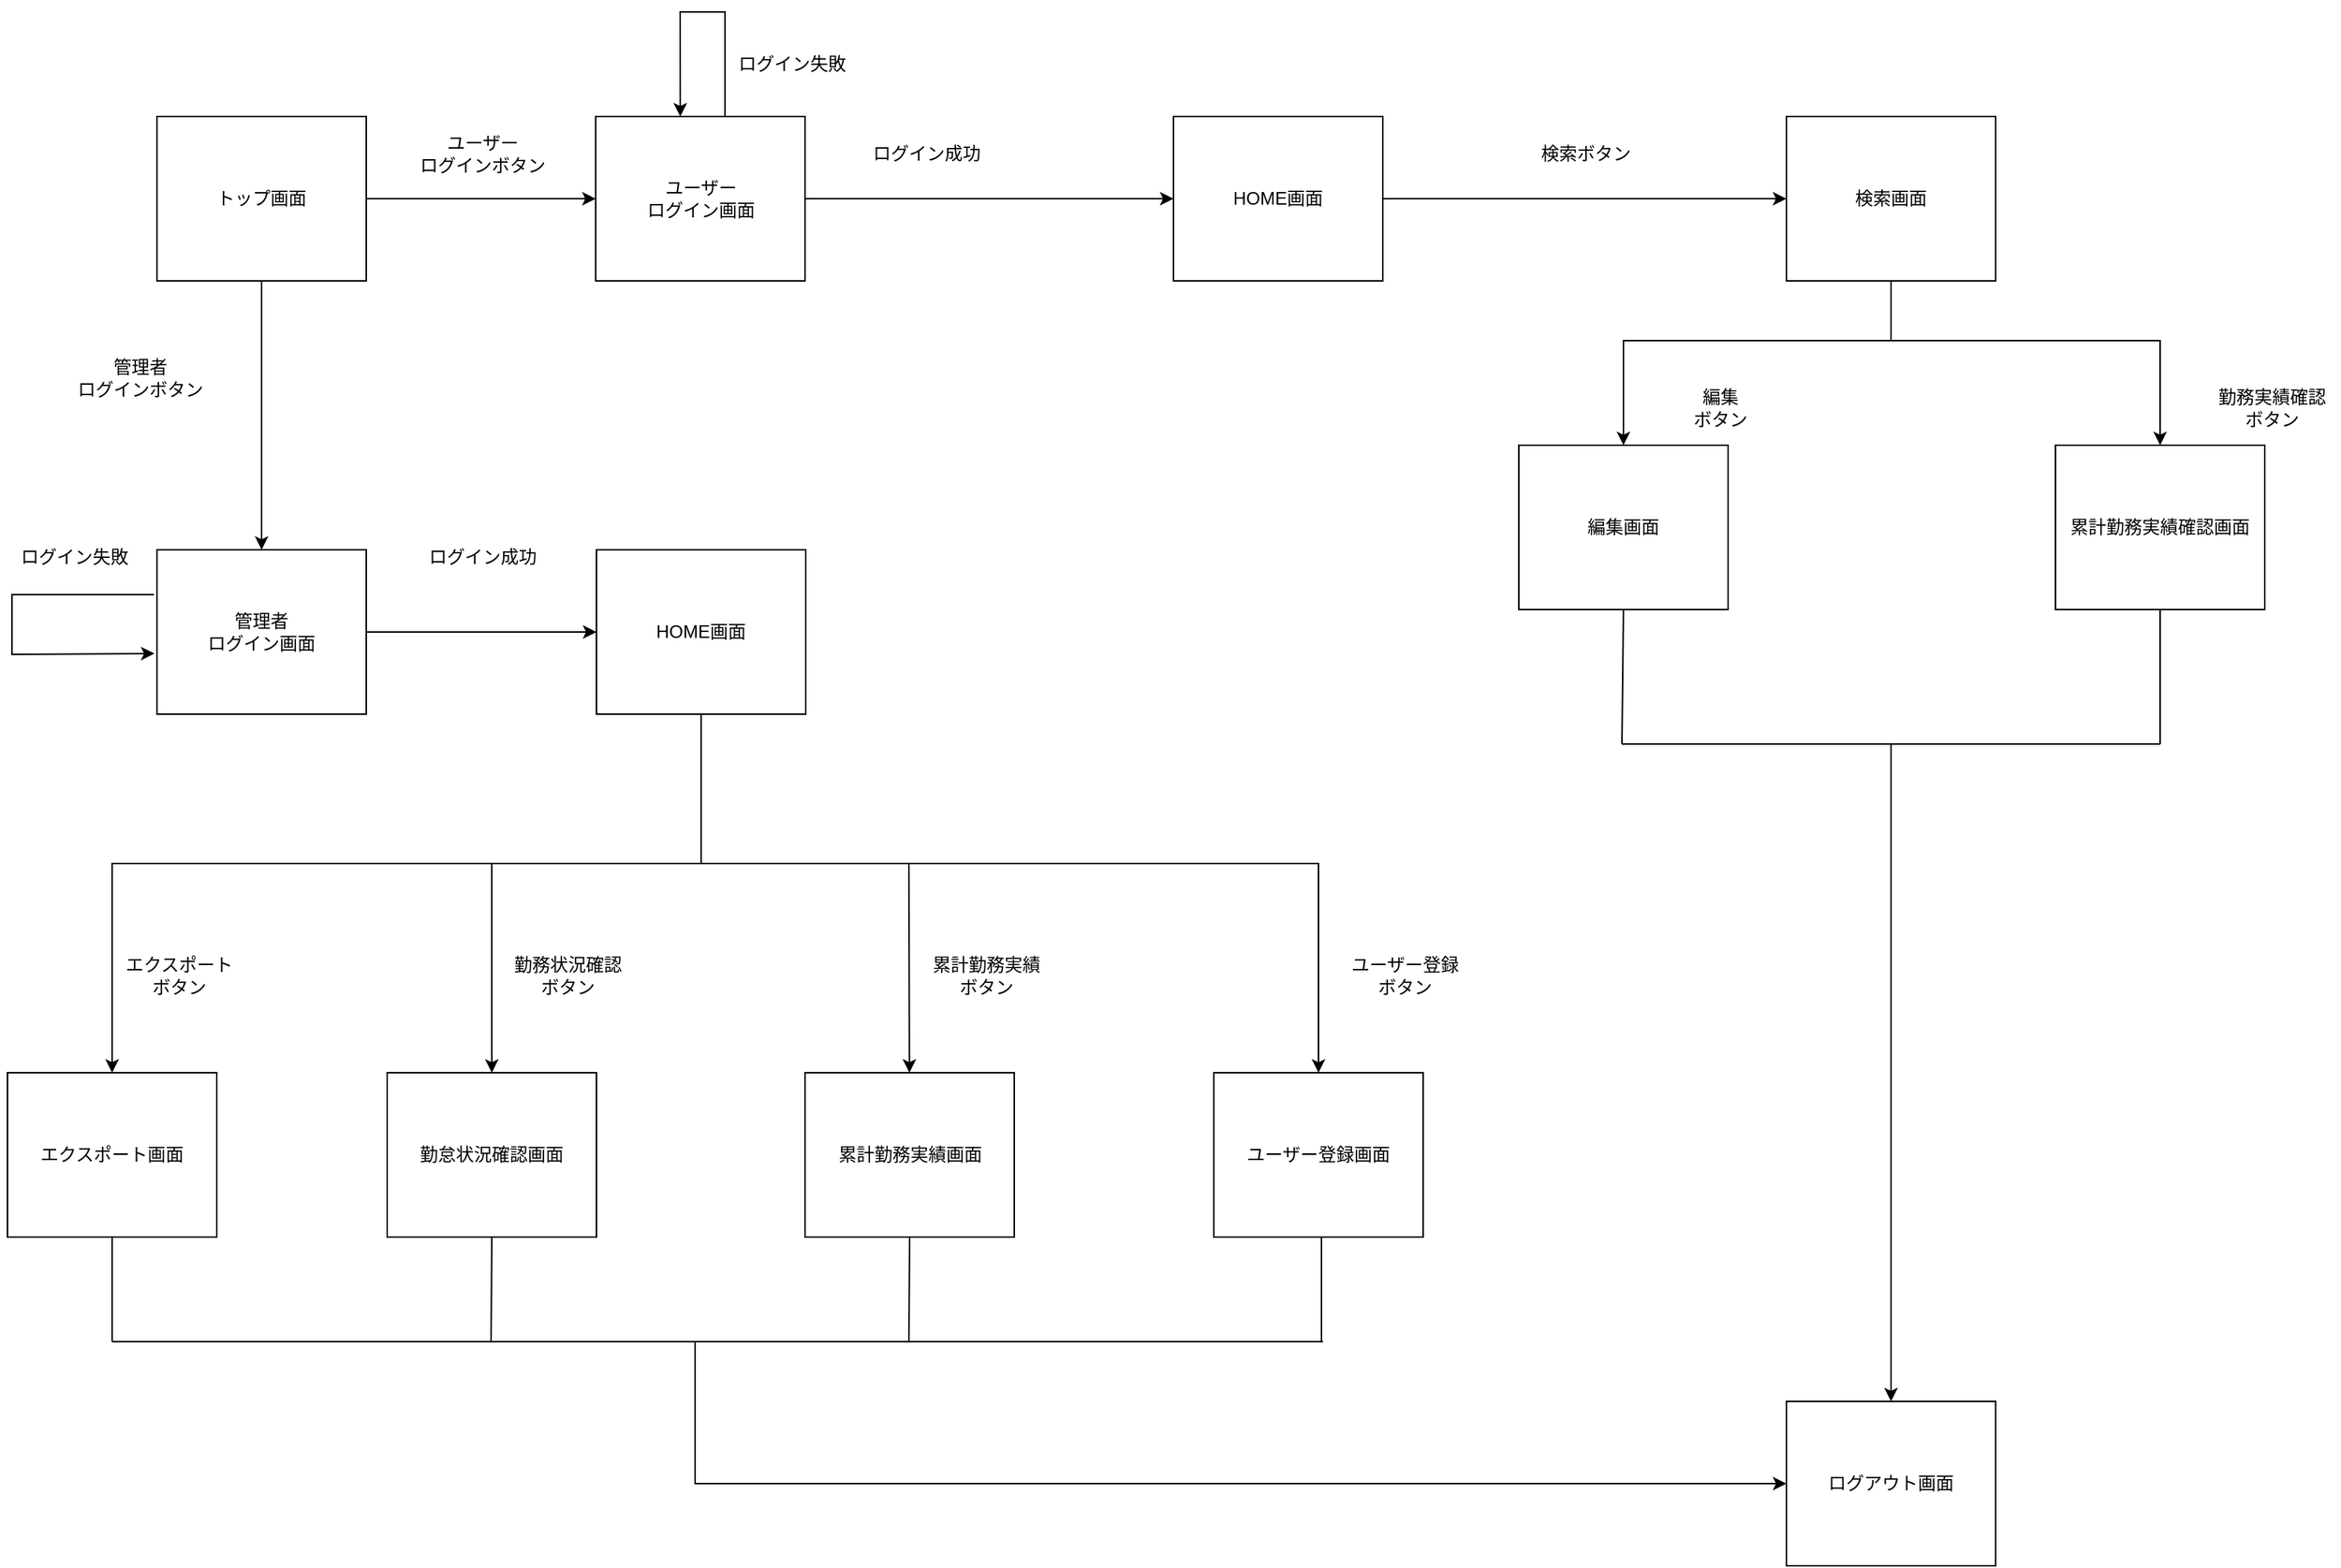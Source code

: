 <mxfile version="24.6.4" type="device" pages="2">
  <diagram name="画面遷移図" id="6nzInOUK7SrKYnWHOjUP">
    <mxGraphModel dx="1499" dy="655" grid="1" gridSize="10" guides="1" tooltips="1" connect="1" arrows="1" fold="1" page="1" pageScale="1" pageWidth="827" pageHeight="1169" math="0" shadow="0">
      <root>
        <mxCell id="0" />
        <mxCell id="1" parent="0" />
        <mxCell id="TRF8s5XP4Mn8EqwiA2At-4" value="" style="edgeStyle=orthogonalEdgeStyle;rounded=0;orthogonalLoop=1;jettySize=auto;html=1;" parent="1" source="TRF8s5XP4Mn8EqwiA2At-1" target="TRF8s5XP4Mn8EqwiA2At-3" edge="1">
          <mxGeometry relative="1" as="geometry" />
        </mxCell>
        <mxCell id="TRF8s5XP4Mn8EqwiA2At-6" value="" style="edgeStyle=orthogonalEdgeStyle;rounded=0;orthogonalLoop=1;jettySize=auto;html=1;" parent="1" source="TRF8s5XP4Mn8EqwiA2At-1" target="TRF8s5XP4Mn8EqwiA2At-5" edge="1">
          <mxGeometry relative="1" as="geometry" />
        </mxCell>
        <mxCell id="TRF8s5XP4Mn8EqwiA2At-1" value="&lt;font style=&quot;vertical-align: inherit;&quot;&gt;&lt;font style=&quot;vertical-align: inherit;&quot;&gt;トップ画面&lt;/font&gt;&lt;/font&gt;" style="rounded=0;whiteSpace=wrap;html=1;" parent="1" vertex="1">
          <mxGeometry x="120" y="90" width="140" height="110" as="geometry" />
        </mxCell>
        <mxCell id="TRF8s5XP4Mn8EqwiA2At-17" value="" style="edgeStyle=orthogonalEdgeStyle;rounded=0;orthogonalLoop=1;jettySize=auto;html=1;" parent="1" source="TRF8s5XP4Mn8EqwiA2At-3" target="TRF8s5XP4Mn8EqwiA2At-16" edge="1">
          <mxGeometry relative="1" as="geometry" />
        </mxCell>
        <mxCell id="TRF8s5XP4Mn8EqwiA2At-3" value="&lt;div&gt;&lt;font style=&quot;vertical-align: inherit;&quot;&gt;&lt;font style=&quot;vertical-align: inherit;&quot;&gt;&lt;font style=&quot;vertical-align: inherit;&quot;&gt;&lt;font style=&quot;vertical-align: inherit;&quot;&gt;&lt;font style=&quot;vertical-align: inherit;&quot;&gt;&lt;font style=&quot;vertical-align: inherit;&quot;&gt;&lt;font style=&quot;vertical-align: inherit;&quot;&gt;&lt;font style=&quot;vertical-align: inherit;&quot;&gt;管理者&lt;/font&gt;&lt;/font&gt;&lt;/font&gt;&lt;/font&gt;&lt;/font&gt;&lt;/font&gt;&lt;/font&gt;&lt;/font&gt;&lt;/div&gt;&lt;font style=&quot;vertical-align: inherit;&quot;&gt;&lt;font style=&quot;vertical-align: inherit;&quot;&gt;&lt;font style=&quot;vertical-align: inherit;&quot;&gt;&lt;font style=&quot;vertical-align: inherit;&quot;&gt;&lt;font style=&quot;vertical-align: inherit;&quot;&gt;&lt;font style=&quot;vertical-align: inherit;&quot;&gt;&lt;font style=&quot;vertical-align: inherit;&quot;&gt;&lt;font style=&quot;vertical-align: inherit;&quot;&gt;ログイン画面&lt;/font&gt;&lt;/font&gt;&lt;/font&gt;&lt;/font&gt;&lt;/font&gt;&lt;/font&gt;&lt;/font&gt;&lt;/font&gt;" style="rounded=0;whiteSpace=wrap;html=1;" parent="1" vertex="1">
          <mxGeometry x="120" y="380" width="140" height="110" as="geometry" />
        </mxCell>
        <mxCell id="TRF8s5XP4Mn8EqwiA2At-19" value="" style="edgeStyle=orthogonalEdgeStyle;rounded=0;orthogonalLoop=1;jettySize=auto;html=1;" parent="1" source="TRF8s5XP4Mn8EqwiA2At-5" target="TRF8s5XP4Mn8EqwiA2At-18" edge="1">
          <mxGeometry relative="1" as="geometry" />
        </mxCell>
        <mxCell id="TRF8s5XP4Mn8EqwiA2At-5" value="&lt;div&gt;ユーザー&lt;/div&gt;&lt;font style=&quot;vertical-align: inherit;&quot;&gt;&lt;font style=&quot;vertical-align: inherit;&quot;&gt;&lt;font style=&quot;vertical-align: inherit;&quot;&gt;&lt;font style=&quot;vertical-align: inherit;&quot;&gt;&lt;font style=&quot;vertical-align: inherit;&quot;&gt;&lt;font style=&quot;vertical-align: inherit;&quot;&gt;ログイン画面&lt;/font&gt;&lt;/font&gt;&lt;/font&gt;&lt;/font&gt;&lt;/font&gt;&lt;/font&gt;" style="rounded=0;whiteSpace=wrap;html=1;" parent="1" vertex="1">
          <mxGeometry x="413.5" y="90" width="140" height="110" as="geometry" />
        </mxCell>
        <mxCell id="TRF8s5XP4Mn8EqwiA2At-7" value="&lt;font style=&quot;vertical-align: inherit;&quot;&gt;&lt;font style=&quot;vertical-align: inherit;&quot;&gt;&lt;font style=&quot;vertical-align: inherit;&quot;&gt;&lt;font style=&quot;vertical-align: inherit;&quot;&gt;&lt;font style=&quot;vertical-align: inherit;&quot;&gt;&lt;font style=&quot;vertical-align: inherit;&quot;&gt;管理者&lt;/font&gt;&lt;/font&gt;&lt;/font&gt;&lt;/font&gt;&lt;/font&gt;&lt;/font&gt;&lt;div&gt;&lt;font style=&quot;vertical-align: inherit;&quot;&gt;&lt;font style=&quot;vertical-align: inherit;&quot;&gt;&lt;font style=&quot;vertical-align: inherit;&quot;&gt;&lt;font style=&quot;vertical-align: inherit;&quot;&gt;ログインボタン&lt;/font&gt;&lt;/font&gt;&lt;/font&gt;&lt;/font&gt;&lt;/div&gt;" style="text;html=1;align=center;verticalAlign=middle;whiteSpace=wrap;rounded=0;" parent="1" vertex="1">
          <mxGeometry x="64" y="250" width="90" height="30" as="geometry" />
        </mxCell>
        <mxCell id="TRF8s5XP4Mn8EqwiA2At-8" value="&lt;font style=&quot;vertical-align: inherit;&quot;&gt;&lt;font style=&quot;vertical-align: inherit;&quot;&gt;ユーザー&lt;/font&gt;&lt;/font&gt;&lt;br&gt;&lt;div&gt;&lt;font style=&quot;vertical-align: inherit;&quot;&gt;&lt;font style=&quot;vertical-align: inherit;&quot;&gt;&lt;font style=&quot;vertical-align: inherit;&quot;&gt;&lt;font style=&quot;vertical-align: inherit;&quot;&gt;&lt;font style=&quot;vertical-align: inherit;&quot;&gt;&lt;font style=&quot;vertical-align: inherit;&quot;&gt;ログインボタン&lt;/font&gt;&lt;/font&gt;&lt;/font&gt;&lt;/font&gt;&lt;/font&gt;&lt;/font&gt;&lt;/div&gt;" style="text;html=1;align=center;verticalAlign=middle;whiteSpace=wrap;rounded=0;" parent="1" vertex="1">
          <mxGeometry x="293" y="100" width="90" height="30" as="geometry" />
        </mxCell>
        <mxCell id="TRF8s5XP4Mn8EqwiA2At-10" value="" style="endArrow=classic;html=1;rounded=0;entryX=0.404;entryY=0;entryDx=0;entryDy=0;entryPerimeter=0;" parent="1" target="TRF8s5XP4Mn8EqwiA2At-5" edge="1">
          <mxGeometry width="50" height="50" relative="1" as="geometry">
            <mxPoint x="500" y="90" as="sourcePoint" />
            <mxPoint x="450" y="-50" as="targetPoint" />
            <Array as="points">
              <mxPoint x="500" y="20" />
              <mxPoint x="470" y="20" />
            </Array>
          </mxGeometry>
        </mxCell>
        <mxCell id="TRF8s5XP4Mn8EqwiA2At-11" value="&lt;div&gt;&lt;font style=&quot;vertical-align: inherit;&quot;&gt;&lt;font style=&quot;vertical-align: inherit;&quot;&gt;&lt;font style=&quot;vertical-align: inherit;&quot;&gt;&lt;font style=&quot;vertical-align: inherit;&quot;&gt;&lt;font style=&quot;vertical-align: inherit;&quot;&gt;&lt;font style=&quot;vertical-align: inherit;&quot;&gt;ログイン失敗&lt;/font&gt;&lt;/font&gt;&lt;/font&gt;&lt;/font&gt;&lt;/font&gt;&lt;/font&gt;&lt;/div&gt;" style="text;html=1;align=center;verticalAlign=middle;whiteSpace=wrap;rounded=0;" parent="1" vertex="1">
          <mxGeometry x="500" y="40" width="90" height="30" as="geometry" />
        </mxCell>
        <mxCell id="TRF8s5XP4Mn8EqwiA2At-13" value="&lt;div&gt;&lt;font style=&quot;vertical-align: inherit;&quot;&gt;&lt;font style=&quot;vertical-align: inherit;&quot;&gt;&lt;font style=&quot;vertical-align: inherit;&quot;&gt;&lt;font style=&quot;vertical-align: inherit;&quot;&gt;&lt;font style=&quot;vertical-align: inherit;&quot;&gt;&lt;font style=&quot;vertical-align: inherit;&quot;&gt;ログイン失敗&lt;/font&gt;&lt;/font&gt;&lt;/font&gt;&lt;/font&gt;&lt;/font&gt;&lt;/font&gt;&lt;/div&gt;" style="text;html=1;align=center;verticalAlign=middle;whiteSpace=wrap;rounded=0;" parent="1" vertex="1">
          <mxGeometry x="20" y="370" width="90" height="30" as="geometry" />
        </mxCell>
        <mxCell id="TRF8s5XP4Mn8EqwiA2At-15" value="" style="endArrow=classic;html=1;rounded=0;entryX=-0.012;entryY=0.631;entryDx=0;entryDy=0;entryPerimeter=0;" parent="1" target="TRF8s5XP4Mn8EqwiA2At-3" edge="1">
          <mxGeometry width="50" height="50" relative="1" as="geometry">
            <mxPoint x="118" y="410" as="sourcePoint" />
            <mxPoint x="120.0" y="403.55" as="targetPoint" />
            <Array as="points">
              <mxPoint x="23" y="410" />
              <mxPoint x="23" y="450" />
            </Array>
          </mxGeometry>
        </mxCell>
        <mxCell id="TRF8s5XP4Mn8EqwiA2At-16" value="HOME画面" style="rounded=0;whiteSpace=wrap;html=1;" parent="1" vertex="1">
          <mxGeometry x="414" y="380" width="140" height="110" as="geometry" />
        </mxCell>
        <mxCell id="TRF8s5XP4Mn8EqwiA2At-31" value="" style="edgeStyle=orthogonalEdgeStyle;rounded=0;orthogonalLoop=1;jettySize=auto;html=1;" parent="1" source="TRF8s5XP4Mn8EqwiA2At-18" target="TRF8s5XP4Mn8EqwiA2At-30" edge="1">
          <mxGeometry relative="1" as="geometry" />
        </mxCell>
        <mxCell id="TRF8s5XP4Mn8EqwiA2At-18" value="HOME画面" style="rounded=0;whiteSpace=wrap;html=1;" parent="1" vertex="1">
          <mxGeometry x="800" y="90" width="140" height="110" as="geometry" />
        </mxCell>
        <mxCell id="TRF8s5XP4Mn8EqwiA2At-20" value="エクスポート画面" style="rounded=0;whiteSpace=wrap;html=1;" parent="1" vertex="1">
          <mxGeometry x="20" y="730" width="140" height="110" as="geometry" />
        </mxCell>
        <mxCell id="TRF8s5XP4Mn8EqwiA2At-22" value="&lt;div&gt;&lt;font style=&quot;vertical-align: inherit;&quot;&gt;&lt;font style=&quot;vertical-align: inherit;&quot;&gt;&lt;font style=&quot;vertical-align: inherit;&quot;&gt;&lt;font style=&quot;vertical-align: inherit;&quot;&gt;&lt;font style=&quot;vertical-align: inherit;&quot;&gt;&lt;font style=&quot;vertical-align: inherit;&quot;&gt;エクスポート&lt;/font&gt;&lt;/font&gt;&lt;/font&gt;&lt;/font&gt;&lt;/font&gt;&lt;/font&gt;&lt;/div&gt;&lt;div&gt;&lt;font style=&quot;vertical-align: inherit;&quot;&gt;&lt;font style=&quot;vertical-align: inherit;&quot;&gt;&lt;font style=&quot;vertical-align: inherit;&quot;&gt;&lt;font style=&quot;vertical-align: inherit;&quot;&gt;&lt;font style=&quot;vertical-align: inherit;&quot;&gt;&lt;font style=&quot;vertical-align: inherit;&quot;&gt;ボタン&lt;/font&gt;&lt;/font&gt;&lt;/font&gt;&lt;/font&gt;&lt;/font&gt;&lt;/font&gt;&lt;/div&gt;" style="text;html=1;align=center;verticalAlign=middle;whiteSpace=wrap;rounded=0;" parent="1" vertex="1">
          <mxGeometry x="90" y="650" width="90" height="30" as="geometry" />
        </mxCell>
        <mxCell id="TRF8s5XP4Mn8EqwiA2At-23" value="&lt;font style=&quot;vertical-align: inherit;&quot;&gt;&lt;font style=&quot;vertical-align: inherit;&quot;&gt;累計勤務実績画面&lt;/font&gt;&lt;/font&gt;" style="rounded=0;whiteSpace=wrap;html=1;" parent="1" vertex="1">
          <mxGeometry x="553.5" y="730" width="140" height="110" as="geometry" />
        </mxCell>
        <mxCell id="TRF8s5XP4Mn8EqwiA2At-25" value="&lt;font style=&quot;vertical-align: inherit;&quot;&gt;&lt;font style=&quot;vertical-align: inherit;&quot;&gt;累計勤務実績&lt;/font&gt;&lt;/font&gt;&lt;div&gt;&lt;font style=&quot;vertical-align: inherit;&quot;&gt;&lt;font style=&quot;vertical-align: inherit;&quot;&gt;ボタン&lt;/font&gt;&lt;/font&gt;&lt;/div&gt;" style="text;html=1;align=center;verticalAlign=middle;whiteSpace=wrap;rounded=0;" parent="1" vertex="1">
          <mxGeometry x="630" y="650" width="90" height="30" as="geometry" />
        </mxCell>
        <mxCell id="TRF8s5XP4Mn8EqwiA2At-26" value="&lt;font style=&quot;vertical-align: inherit;&quot;&gt;&lt;font style=&quot;vertical-align: inherit;&quot;&gt;ユーザー登録画面&lt;/font&gt;&lt;/font&gt;" style="rounded=0;whiteSpace=wrap;html=1;" parent="1" vertex="1">
          <mxGeometry x="827" y="730" width="140" height="110" as="geometry" />
        </mxCell>
        <mxCell id="TRF8s5XP4Mn8EqwiA2At-28" value="&lt;div&gt;&lt;font style=&quot;vertical-align: inherit;&quot;&gt;&lt;font style=&quot;vertical-align: inherit;&quot;&gt;&lt;font style=&quot;vertical-align: inherit;&quot;&gt;&lt;font style=&quot;vertical-align: inherit;&quot;&gt;&lt;font style=&quot;vertical-align: inherit;&quot;&gt;&lt;font style=&quot;vertical-align: inherit;&quot;&gt;ログイン成功&lt;/font&gt;&lt;/font&gt;&lt;/font&gt;&lt;/font&gt;&lt;/font&gt;&lt;/font&gt;&lt;/div&gt;" style="text;html=1;align=center;verticalAlign=middle;whiteSpace=wrap;rounded=0;" parent="1" vertex="1">
          <mxGeometry x="590" y="100" width="90" height="30" as="geometry" />
        </mxCell>
        <mxCell id="TRF8s5XP4Mn8EqwiA2At-29" value="&lt;div&gt;&lt;font style=&quot;vertical-align: inherit;&quot;&gt;&lt;font style=&quot;vertical-align: inherit;&quot;&gt;&lt;font style=&quot;vertical-align: inherit;&quot;&gt;&lt;font style=&quot;vertical-align: inherit;&quot;&gt;&lt;font style=&quot;vertical-align: inherit;&quot;&gt;&lt;font style=&quot;vertical-align: inherit;&quot;&gt;ログイン成功&lt;/font&gt;&lt;/font&gt;&lt;/font&gt;&lt;/font&gt;&lt;/font&gt;&lt;/font&gt;&lt;/div&gt;" style="text;html=1;align=center;verticalAlign=middle;whiteSpace=wrap;rounded=0;" parent="1" vertex="1">
          <mxGeometry x="293" y="370" width="90" height="30" as="geometry" />
        </mxCell>
        <mxCell id="TRF8s5XP4Mn8EqwiA2At-30" value="検索画面" style="rounded=0;whiteSpace=wrap;html=1;" parent="1" vertex="1">
          <mxGeometry x="1210" y="90" width="140" height="110" as="geometry" />
        </mxCell>
        <mxCell id="TRF8s5XP4Mn8EqwiA2At-32" value="&lt;div&gt;&lt;font style=&quot;vertical-align: inherit;&quot;&gt;&lt;font style=&quot;vertical-align: inherit;&quot;&gt;&lt;font style=&quot;vertical-align: inherit;&quot;&gt;&lt;font style=&quot;vertical-align: inherit;&quot;&gt;&lt;font style=&quot;vertical-align: inherit;&quot;&gt;&lt;font style=&quot;vertical-align: inherit;&quot;&gt;検索ボタン&lt;/font&gt;&lt;/font&gt;&lt;/font&gt;&lt;/font&gt;&lt;/font&gt;&lt;/font&gt;&lt;/div&gt;" style="text;html=1;align=center;verticalAlign=middle;whiteSpace=wrap;rounded=0;" parent="1" vertex="1">
          <mxGeometry x="1031" y="100" width="90" height="30" as="geometry" />
        </mxCell>
        <mxCell id="TRF8s5XP4Mn8EqwiA2At-33" value="編集画面" style="rounded=0;whiteSpace=wrap;html=1;" parent="1" vertex="1">
          <mxGeometry x="1031" y="310" width="140" height="110" as="geometry" />
        </mxCell>
        <mxCell id="TRF8s5XP4Mn8EqwiA2At-34" value="&lt;font style=&quot;vertical-align: inherit;&quot;&gt;&lt;font style=&quot;vertical-align: inherit;&quot;&gt;累計勤務実績確認画面&lt;/font&gt;&lt;/font&gt;" style="rounded=0;whiteSpace=wrap;html=1;" parent="1" vertex="1">
          <mxGeometry x="1390" y="310" width="140" height="110" as="geometry" />
        </mxCell>
        <mxCell id="TRF8s5XP4Mn8EqwiA2At-35" value="" style="endArrow=classic;startArrow=classic;html=1;rounded=0;exitX=0.5;exitY=0;exitDx=0;exitDy=0;entryX=0.5;entryY=0;entryDx=0;entryDy=0;" parent="1" source="TRF8s5XP4Mn8EqwiA2At-33" target="TRF8s5XP4Mn8EqwiA2At-34" edge="1">
          <mxGeometry width="50" height="50" relative="1" as="geometry">
            <mxPoint x="720" y="460" as="sourcePoint" />
            <mxPoint x="770" y="410" as="targetPoint" />
            <Array as="points">
              <mxPoint x="1101" y="240" />
              <mxPoint x="1460" y="240" />
            </Array>
          </mxGeometry>
        </mxCell>
        <mxCell id="TRF8s5XP4Mn8EqwiA2At-36" value="" style="endArrow=none;html=1;rounded=0;entryX=0.5;entryY=1;entryDx=0;entryDy=0;" parent="1" target="TRF8s5XP4Mn8EqwiA2At-30" edge="1">
          <mxGeometry width="50" height="50" relative="1" as="geometry">
            <mxPoint x="1280" y="240" as="sourcePoint" />
            <mxPoint x="770" y="410" as="targetPoint" />
          </mxGeometry>
        </mxCell>
        <mxCell id="TRF8s5XP4Mn8EqwiA2At-37" value="" style="endArrow=classic;startArrow=classic;html=1;rounded=0;exitX=0.5;exitY=0;exitDx=0;exitDy=0;entryX=0.5;entryY=0;entryDx=0;entryDy=0;" parent="1" source="TRF8s5XP4Mn8EqwiA2At-20" target="TRF8s5XP4Mn8EqwiA2At-26" edge="1">
          <mxGeometry width="50" height="50" relative="1" as="geometry">
            <mxPoint x="440" y="570" as="sourcePoint" />
            <mxPoint x="490" y="520" as="targetPoint" />
            <Array as="points">
              <mxPoint x="90" y="590" />
              <mxPoint x="897" y="590" />
            </Array>
          </mxGeometry>
        </mxCell>
        <mxCell id="TRF8s5XP4Mn8EqwiA2At-39" value="&lt;div&gt;&lt;font style=&quot;vertical-align: inherit;&quot;&gt;&lt;font style=&quot;vertical-align: inherit;&quot;&gt;ユーザー登録&lt;/font&gt;&lt;/font&gt;&lt;/div&gt;&lt;div&gt;&lt;font style=&quot;vertical-align: inherit;&quot;&gt;&lt;font style=&quot;vertical-align: inherit;&quot;&gt;&lt;font style=&quot;vertical-align: inherit;&quot;&gt;&lt;font style=&quot;vertical-align: inherit;&quot;&gt;&lt;font style=&quot;vertical-align: inherit;&quot;&gt;&lt;font style=&quot;vertical-align: inherit;&quot;&gt;&lt;font style=&quot;vertical-align: inherit;&quot;&gt;&lt;font style=&quot;vertical-align: inherit;&quot;&gt;ボタン&lt;/font&gt;&lt;/font&gt;&lt;/font&gt;&lt;/font&gt;&lt;/font&gt;&lt;/font&gt;&lt;/font&gt;&lt;/font&gt;&lt;/div&gt;" style="text;html=1;align=center;verticalAlign=middle;whiteSpace=wrap;rounded=0;" parent="1" vertex="1">
          <mxGeometry x="910" y="650" width="90" height="30" as="geometry" />
        </mxCell>
        <mxCell id="TRF8s5XP4Mn8EqwiA2At-40" value="&lt;font style=&quot;vertical-align: inherit;&quot;&gt;&lt;font style=&quot;vertical-align: inherit;&quot;&gt;ログアウト画面&lt;/font&gt;&lt;/font&gt;" style="rounded=0;whiteSpace=wrap;html=1;" parent="1" vertex="1">
          <mxGeometry x="1210" y="950" width="140" height="110" as="geometry" />
        </mxCell>
        <mxCell id="TRF8s5XP4Mn8EqwiA2At-41" value="&lt;div&gt;編集&lt;/div&gt;&lt;div&gt;&lt;font style=&quot;vertical-align: inherit;&quot;&gt;&lt;font style=&quot;vertical-align: inherit;&quot;&gt;&lt;font style=&quot;vertical-align: inherit;&quot;&gt;&lt;font style=&quot;vertical-align: inherit;&quot;&gt;&lt;font style=&quot;vertical-align: inherit;&quot;&gt;&lt;font style=&quot;vertical-align: inherit;&quot;&gt;ボタン&lt;/font&gt;&lt;/font&gt;&lt;/font&gt;&lt;/font&gt;&lt;/font&gt;&lt;/font&gt;&lt;/div&gt;" style="text;html=1;align=center;verticalAlign=middle;whiteSpace=wrap;rounded=0;" parent="1" vertex="1">
          <mxGeometry x="1121" y="270" width="90" height="30" as="geometry" />
        </mxCell>
        <mxCell id="TRF8s5XP4Mn8EqwiA2At-42" value="&lt;div&gt;勤務実績確認&lt;/div&gt;&lt;div&gt;&lt;font style=&quot;vertical-align: inherit;&quot;&gt;&lt;font style=&quot;vertical-align: inherit;&quot;&gt;&lt;font style=&quot;vertical-align: inherit;&quot;&gt;&lt;font style=&quot;vertical-align: inherit;&quot;&gt;&lt;font style=&quot;vertical-align: inherit;&quot;&gt;&lt;font style=&quot;vertical-align: inherit;&quot;&gt;ボタン&lt;/font&gt;&lt;/font&gt;&lt;/font&gt;&lt;/font&gt;&lt;/font&gt;&lt;/font&gt;&lt;/div&gt;" style="text;html=1;align=center;verticalAlign=middle;whiteSpace=wrap;rounded=0;" parent="1" vertex="1">
          <mxGeometry x="1490" y="270" width="90" height="30" as="geometry" />
        </mxCell>
        <mxCell id="hwQXTbt12FcypfmocEli-1" value="&lt;font style=&quot;vertical-align: inherit;&quot;&gt;&lt;font style=&quot;vertical-align: inherit;&quot;&gt;勤怠状況確認画面&lt;/font&gt;&lt;/font&gt;" style="rounded=0;whiteSpace=wrap;html=1;" vertex="1" parent="1">
          <mxGeometry x="274" y="730" width="140" height="110" as="geometry" />
        </mxCell>
        <mxCell id="hwQXTbt12FcypfmocEli-2" value="&lt;font style=&quot;vertical-align: inherit;&quot;&gt;&lt;font style=&quot;vertical-align: inherit;&quot;&gt;&lt;font style=&quot;vertical-align: inherit;&quot;&gt;&lt;font style=&quot;vertical-align: inherit;&quot;&gt;勤務状況確認&lt;/font&gt;&lt;/font&gt;&lt;/font&gt;&lt;/font&gt;&lt;div&gt;&lt;font style=&quot;vertical-align: inherit;&quot;&gt;&lt;font style=&quot;vertical-align: inherit;&quot;&gt;&lt;font style=&quot;vertical-align: inherit;&quot;&gt;&lt;font style=&quot;vertical-align: inherit;&quot;&gt;ボタン&lt;/font&gt;&lt;/font&gt;&lt;/font&gt;&lt;/font&gt;&lt;/div&gt;" style="text;html=1;align=center;verticalAlign=middle;whiteSpace=wrap;rounded=0;" vertex="1" parent="1">
          <mxGeometry x="350" y="650" width="90" height="30" as="geometry" />
        </mxCell>
        <mxCell id="hwQXTbt12FcypfmocEli-4" value="" style="endArrow=classic;html=1;rounded=0;" edge="1" parent="1" target="TRF8s5XP4Mn8EqwiA2At-23">
          <mxGeometry width="50" height="50" relative="1" as="geometry">
            <mxPoint x="623" y="590" as="sourcePoint" />
            <mxPoint x="627" y="610" as="targetPoint" />
          </mxGeometry>
        </mxCell>
        <mxCell id="hwQXTbt12FcypfmocEli-5" value="" style="endArrow=classic;html=1;rounded=0;entryX=0.5;entryY=0;entryDx=0;entryDy=0;" edge="1" parent="1" target="hwQXTbt12FcypfmocEli-1">
          <mxGeometry width="50" height="50" relative="1" as="geometry">
            <mxPoint x="344" y="590" as="sourcePoint" />
            <mxPoint x="344.5" y="610" as="targetPoint" />
          </mxGeometry>
        </mxCell>
        <mxCell id="hwQXTbt12FcypfmocEli-6" value="" style="endArrow=none;html=1;rounded=0;entryX=0.5;entryY=1;entryDx=0;entryDy=0;" edge="1" parent="1" target="TRF8s5XP4Mn8EqwiA2At-16">
          <mxGeometry width="50" height="50" relative="1" as="geometry">
            <mxPoint x="484" y="590" as="sourcePoint" />
            <mxPoint x="780" y="490" as="targetPoint" />
          </mxGeometry>
        </mxCell>
        <mxCell id="hwQXTbt12FcypfmocEli-11" value="" style="endArrow=none;html=1;rounded=0;entryX=0.5;entryY=1;entryDx=0;entryDy=0;" edge="1" parent="1" target="TRF8s5XP4Mn8EqwiA2At-20">
          <mxGeometry width="50" height="50" relative="1" as="geometry">
            <mxPoint x="90" y="910" as="sourcePoint" />
            <mxPoint x="810" y="730" as="targetPoint" />
          </mxGeometry>
        </mxCell>
        <mxCell id="hwQXTbt12FcypfmocEli-12" value="" style="endArrow=none;html=1;rounded=0;entryX=0.5;entryY=1;entryDx=0;entryDy=0;" edge="1" parent="1" target="hwQXTbt12FcypfmocEli-1">
          <mxGeometry width="50" height="50" relative="1" as="geometry">
            <mxPoint x="343.5" y="910" as="sourcePoint" />
            <mxPoint x="343.5" y="840" as="targetPoint" />
          </mxGeometry>
        </mxCell>
        <mxCell id="hwQXTbt12FcypfmocEli-13" value="" style="endArrow=none;html=1;rounded=0;entryX=0.5;entryY=1;entryDx=0;entryDy=0;" edge="1" parent="1" target="TRF8s5XP4Mn8EqwiA2At-23">
          <mxGeometry width="50" height="50" relative="1" as="geometry">
            <mxPoint x="623" y="910" as="sourcePoint" />
            <mxPoint x="623" y="840" as="targetPoint" />
          </mxGeometry>
        </mxCell>
        <mxCell id="hwQXTbt12FcypfmocEli-14" value="" style="endArrow=none;html=1;rounded=0;entryX=0.5;entryY=1;entryDx=0;entryDy=0;" edge="1" parent="1">
          <mxGeometry width="50" height="50" relative="1" as="geometry">
            <mxPoint x="899" y="910" as="sourcePoint" />
            <mxPoint x="899" y="840" as="targetPoint" />
          </mxGeometry>
        </mxCell>
        <mxCell id="hwQXTbt12FcypfmocEli-15" value="" style="endArrow=none;html=1;rounded=0;" edge="1" parent="1">
          <mxGeometry width="50" height="50" relative="1" as="geometry">
            <mxPoint x="90" y="910" as="sourcePoint" />
            <mxPoint x="900" y="910" as="targetPoint" />
          </mxGeometry>
        </mxCell>
        <mxCell id="hwQXTbt12FcypfmocEli-16" value="" style="endArrow=classic;html=1;rounded=0;entryX=0;entryY=0.5;entryDx=0;entryDy=0;" edge="1" parent="1" target="TRF8s5XP4Mn8EqwiA2At-40">
          <mxGeometry width="50" height="50" relative="1" as="geometry">
            <mxPoint x="480" y="910" as="sourcePoint" />
            <mxPoint x="510" y="730" as="targetPoint" />
            <Array as="points">
              <mxPoint x="480" y="1005" />
            </Array>
          </mxGeometry>
        </mxCell>
        <mxCell id="hwQXTbt12FcypfmocEli-17" value="" style="endArrow=none;html=1;rounded=0;entryX=0.5;entryY=1;entryDx=0;entryDy=0;" edge="1" parent="1" target="TRF8s5XP4Mn8EqwiA2At-33">
          <mxGeometry width="50" height="50" relative="1" as="geometry">
            <mxPoint x="1100" y="510" as="sourcePoint" />
            <mxPoint x="1240" y="450" as="targetPoint" />
          </mxGeometry>
        </mxCell>
        <mxCell id="hwQXTbt12FcypfmocEli-18" value="" style="endArrow=none;html=1;rounded=0;entryX=0.5;entryY=1;entryDx=0;entryDy=0;" edge="1" parent="1" target="TRF8s5XP4Mn8EqwiA2At-34">
          <mxGeometry width="50" height="50" relative="1" as="geometry">
            <mxPoint x="1460" y="510" as="sourcePoint" />
            <mxPoint x="1461" y="420" as="targetPoint" />
          </mxGeometry>
        </mxCell>
        <mxCell id="hwQXTbt12FcypfmocEli-19" value="" style="endArrow=none;html=1;rounded=0;" edge="1" parent="1">
          <mxGeometry width="50" height="50" relative="1" as="geometry">
            <mxPoint x="1100" y="510" as="sourcePoint" />
            <mxPoint x="1460" y="510" as="targetPoint" />
          </mxGeometry>
        </mxCell>
        <mxCell id="hwQXTbt12FcypfmocEli-20" value="" style="endArrow=classic;html=1;rounded=0;entryX=0.5;entryY=0;entryDx=0;entryDy=0;" edge="1" parent="1" target="TRF8s5XP4Mn8EqwiA2At-40">
          <mxGeometry width="50" height="50" relative="1" as="geometry">
            <mxPoint x="1280" y="510" as="sourcePoint" />
            <mxPoint x="1320" y="780.909" as="targetPoint" />
          </mxGeometry>
        </mxCell>
      </root>
    </mxGraphModel>
  </diagram>
  <diagram id="2X8lZ37qVRVuRdMo-SJD" name="ページ2">
    <mxGraphModel dx="1016" dy="654" grid="1" gridSize="10" guides="1" tooltips="1" connect="1" arrows="1" fold="1" page="1" pageScale="1" pageWidth="827" pageHeight="1169" math="0" shadow="0">
      <root>
        <mxCell id="0" />
        <mxCell id="1" parent="0" />
      </root>
    </mxGraphModel>
  </diagram>
</mxfile>
